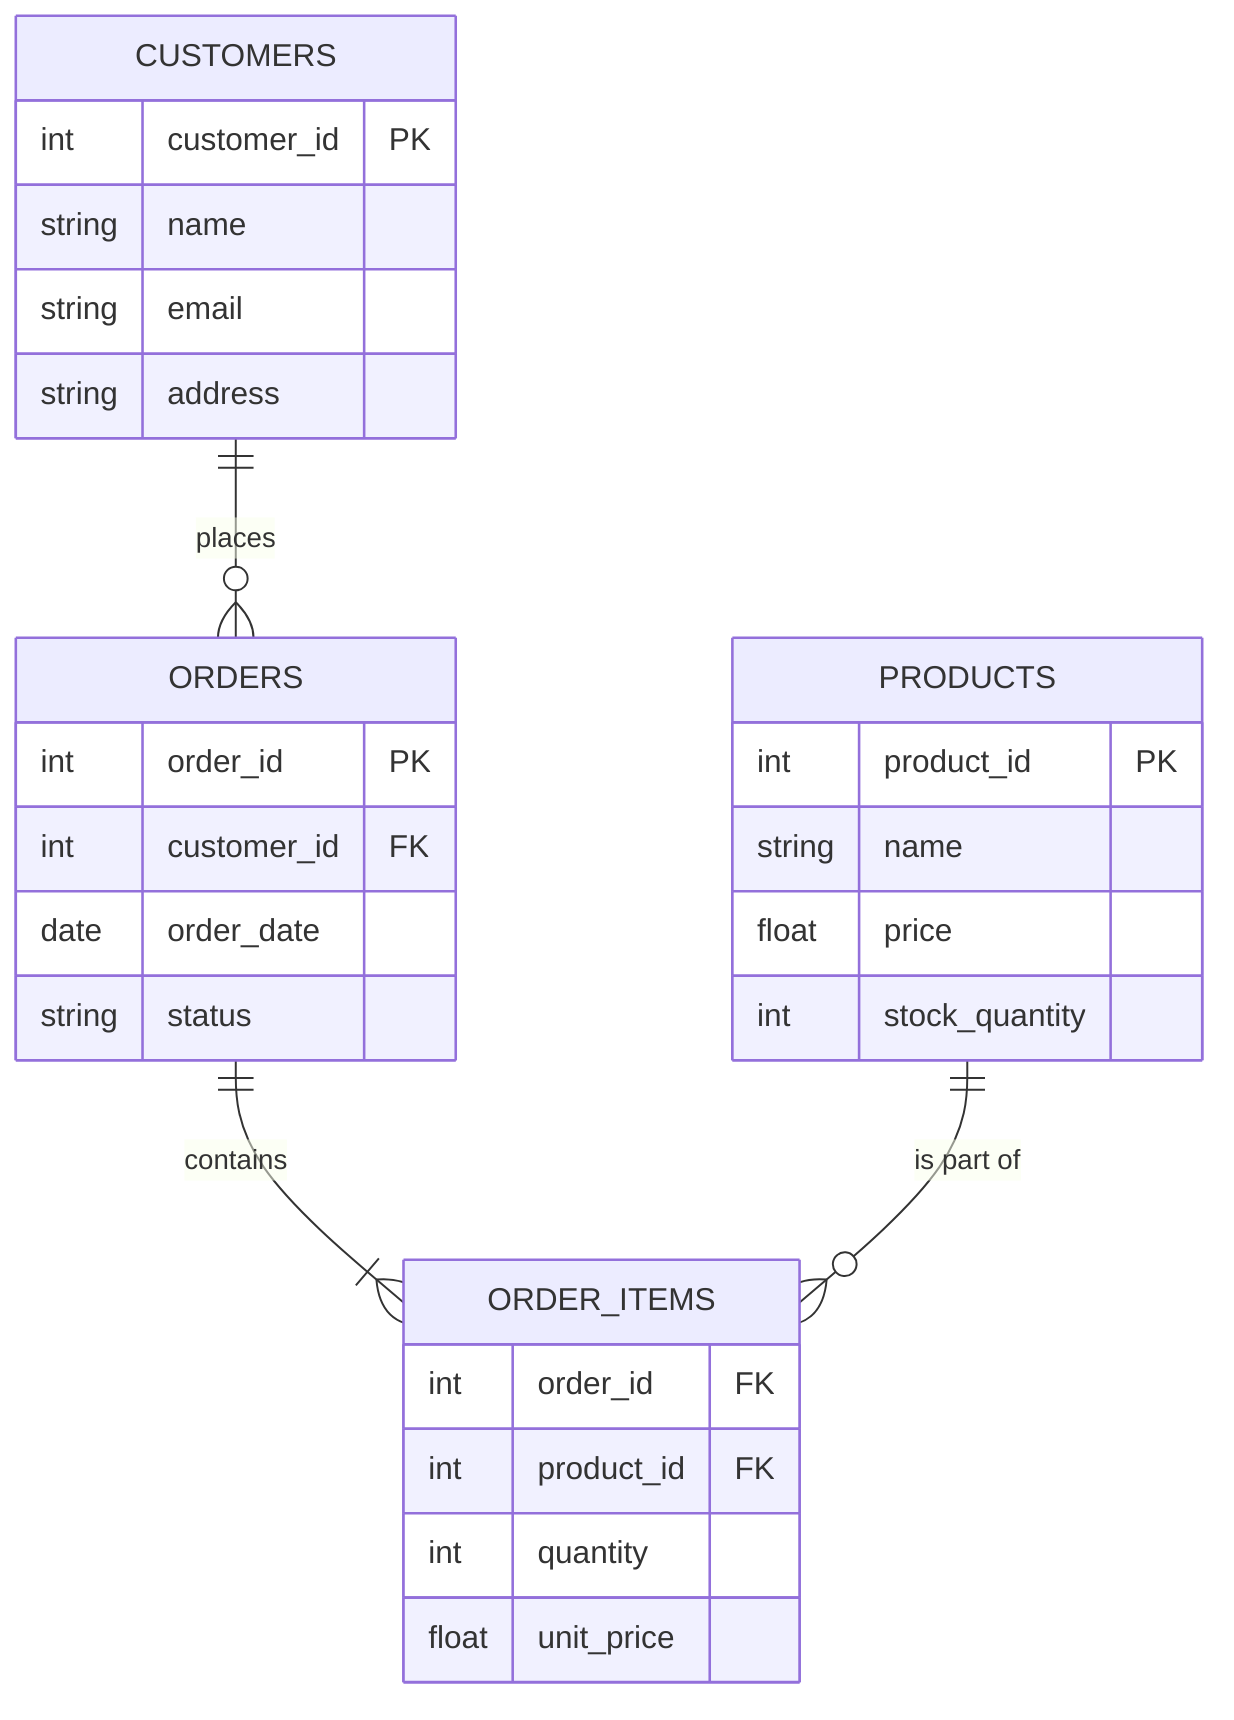 erDiagram
    CUSTOMERS ||--o{ ORDERS : places
    ORDERS ||--|{ ORDER_ITEMS : contains
    PRODUCTS ||--o{ ORDER_ITEMS : "is part of"
    CUSTOMERS {
        int customer_id PK
        string name
        string email
        string address
    }
    ORDERS {
        int order_id PK
        int customer_id FK
        date order_date
        string status
    }
    PRODUCTS {
        int product_id PK
        string name
        float price
        int stock_quantity
    }
    ORDER_ITEMS {
        int order_id FK
        int product_id FK
        int quantity
        float unit_price
    }